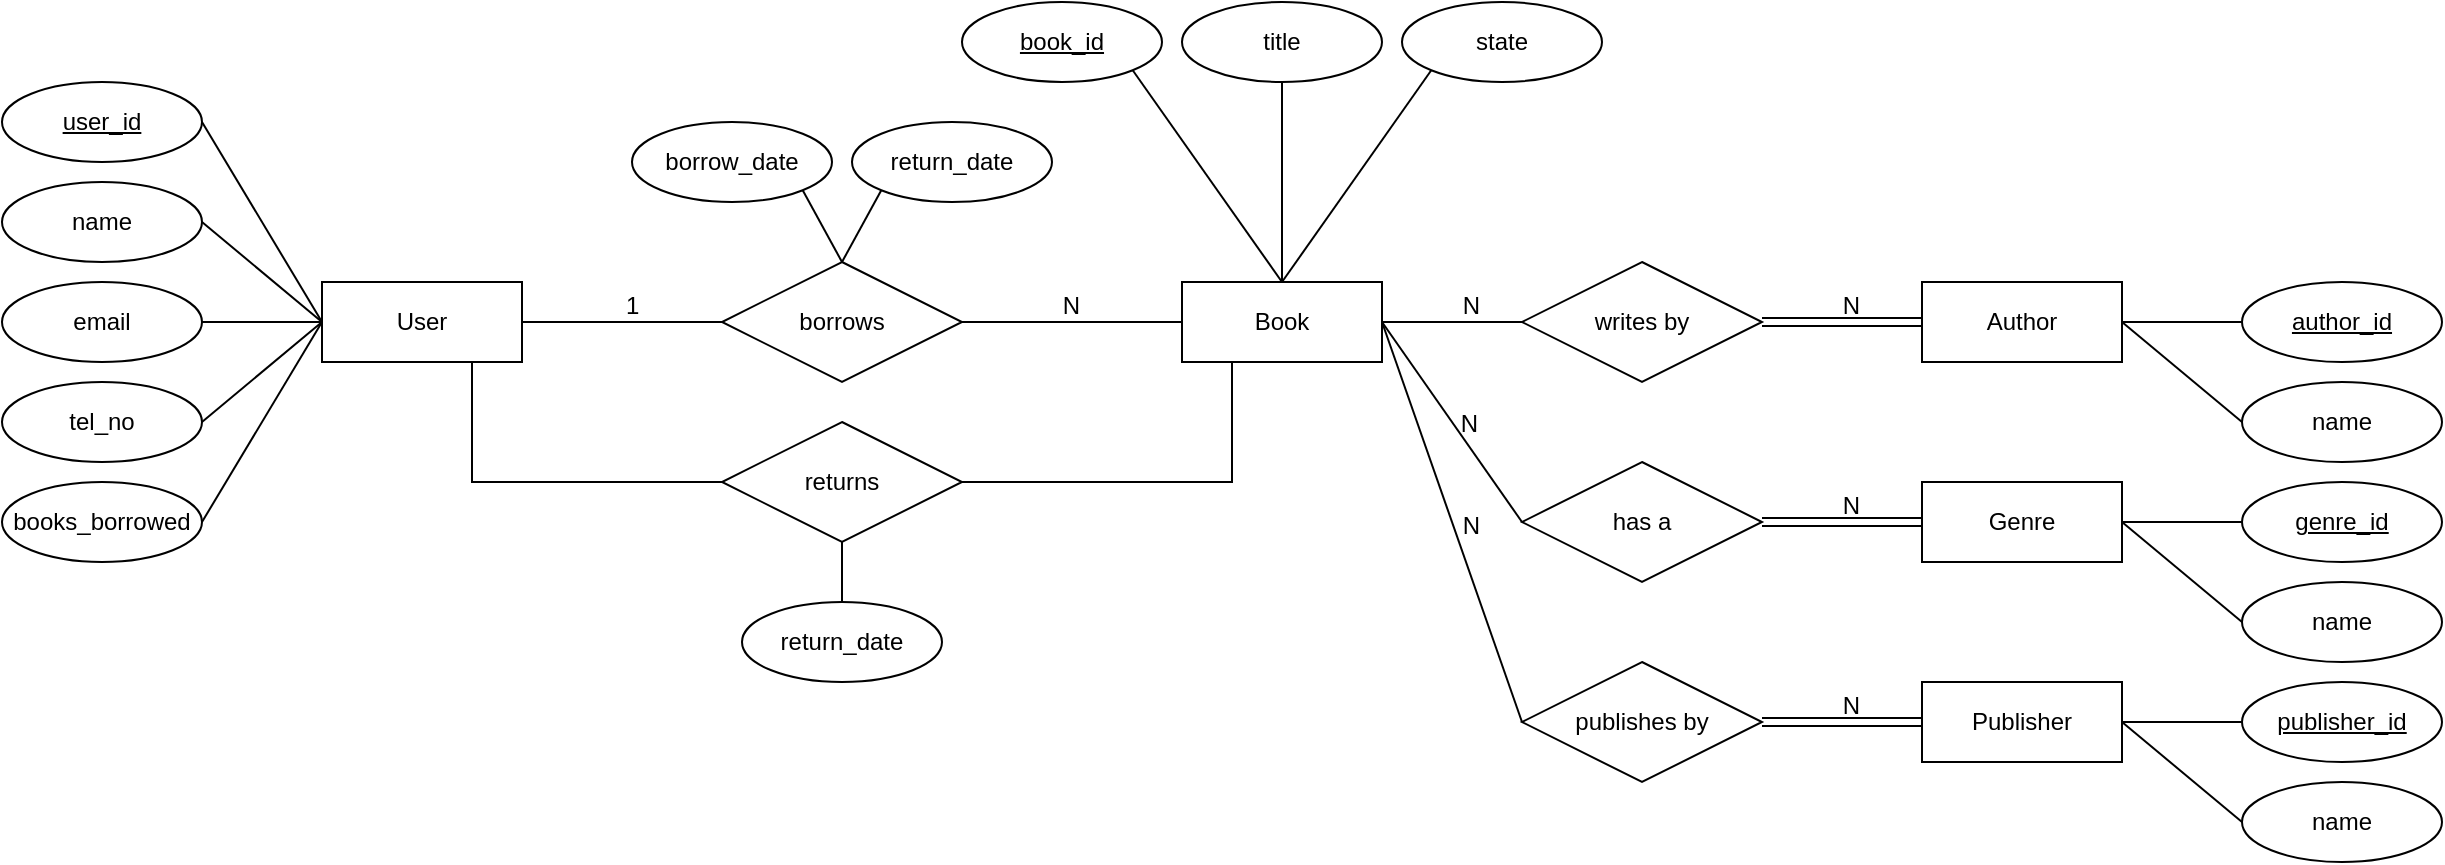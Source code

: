 <mxfile version="26.1.3">
  <diagram id="R2lEEEUBdFMjLlhIrx00" name="Page-1">
    <mxGraphModel dx="1641" dy="595" grid="1" gridSize="10" guides="1" tooltips="1" connect="1" arrows="1" fold="1" page="1" pageScale="1" pageWidth="850" pageHeight="1100" math="0" shadow="0" extFonts="Permanent Marker^https://fonts.googleapis.com/css?family=Permanent+Marker">
      <root>
        <mxCell id="0" />
        <mxCell id="1" parent="0" />
        <mxCell id="OVfHNqMsAXcfQ2sBy7_N-1" value="User" style="whiteSpace=wrap;html=1;align=center;" vertex="1" parent="1">
          <mxGeometry y="160" width="100" height="40" as="geometry" />
        </mxCell>
        <mxCell id="OVfHNqMsAXcfQ2sBy7_N-2" value="Book" style="whiteSpace=wrap;html=1;align=center;" vertex="1" parent="1">
          <mxGeometry x="430" y="160" width="100" height="40" as="geometry" />
        </mxCell>
        <mxCell id="OVfHNqMsAXcfQ2sBy7_N-3" value="Author" style="whiteSpace=wrap;html=1;align=center;" vertex="1" parent="1">
          <mxGeometry x="800" y="160" width="100" height="40" as="geometry" />
        </mxCell>
        <mxCell id="OVfHNqMsAXcfQ2sBy7_N-4" value="Genre" style="whiteSpace=wrap;html=1;align=center;" vertex="1" parent="1">
          <mxGeometry x="800" y="260" width="100" height="40" as="geometry" />
        </mxCell>
        <mxCell id="OVfHNqMsAXcfQ2sBy7_N-5" value="Publisher" style="whiteSpace=wrap;html=1;align=center;" vertex="1" parent="1">
          <mxGeometry x="800" y="360" width="100" height="40" as="geometry" />
        </mxCell>
        <mxCell id="OVfHNqMsAXcfQ2sBy7_N-6" value="book_id" style="ellipse;whiteSpace=wrap;html=1;align=center;fontStyle=4;" vertex="1" parent="1">
          <mxGeometry x="320" y="20" width="100" height="40" as="geometry" />
        </mxCell>
        <mxCell id="OVfHNqMsAXcfQ2sBy7_N-7" value="state" style="ellipse;whiteSpace=wrap;html=1;align=center;" vertex="1" parent="1">
          <mxGeometry x="540" y="20" width="100" height="40" as="geometry" />
        </mxCell>
        <mxCell id="OVfHNqMsAXcfQ2sBy7_N-8" value="title" style="ellipse;whiteSpace=wrap;html=1;align=center;" vertex="1" parent="1">
          <mxGeometry x="430" y="20" width="100" height="40" as="geometry" />
        </mxCell>
        <mxCell id="OVfHNqMsAXcfQ2sBy7_N-9" value="author_id" style="ellipse;whiteSpace=wrap;html=1;align=center;fontStyle=4;" vertex="1" parent="1">
          <mxGeometry x="960" y="160" width="100" height="40" as="geometry" />
        </mxCell>
        <mxCell id="OVfHNqMsAXcfQ2sBy7_N-10" value="genre_id" style="ellipse;whiteSpace=wrap;html=1;align=center;fontStyle=4;" vertex="1" parent="1">
          <mxGeometry x="960" y="260" width="100" height="40" as="geometry" />
        </mxCell>
        <mxCell id="OVfHNqMsAXcfQ2sBy7_N-11" value="publisher_id" style="ellipse;whiteSpace=wrap;html=1;align=center;fontStyle=4;" vertex="1" parent="1">
          <mxGeometry x="960" y="360" width="100" height="40" as="geometry" />
        </mxCell>
        <mxCell id="OVfHNqMsAXcfQ2sBy7_N-12" value="name" style="ellipse;whiteSpace=wrap;html=1;align=center;" vertex="1" parent="1">
          <mxGeometry x="960" y="210" width="100" height="40" as="geometry" />
        </mxCell>
        <mxCell id="OVfHNqMsAXcfQ2sBy7_N-13" value="name" style="ellipse;whiteSpace=wrap;html=1;align=center;" vertex="1" parent="1">
          <mxGeometry x="960" y="310" width="100" height="40" as="geometry" />
        </mxCell>
        <mxCell id="OVfHNqMsAXcfQ2sBy7_N-14" value="name" style="ellipse;whiteSpace=wrap;html=1;align=center;" vertex="1" parent="1">
          <mxGeometry x="960" y="410" width="100" height="40" as="geometry" />
        </mxCell>
        <mxCell id="OVfHNqMsAXcfQ2sBy7_N-15" value="writes by" style="shape=rhombus;perimeter=rhombusPerimeter;whiteSpace=wrap;html=1;align=center;" vertex="1" parent="1">
          <mxGeometry x="600" y="150" width="120" height="60" as="geometry" />
        </mxCell>
        <mxCell id="OVfHNqMsAXcfQ2sBy7_N-17" value="has a" style="shape=rhombus;perimeter=rhombusPerimeter;whiteSpace=wrap;html=1;align=center;" vertex="1" parent="1">
          <mxGeometry x="600" y="250" width="120" height="60" as="geometry" />
        </mxCell>
        <mxCell id="OVfHNqMsAXcfQ2sBy7_N-18" value="publishes by" style="shape=rhombus;perimeter=rhombusPerimeter;whiteSpace=wrap;html=1;align=center;" vertex="1" parent="1">
          <mxGeometry x="600" y="350" width="120" height="60" as="geometry" />
        </mxCell>
        <mxCell id="OVfHNqMsAXcfQ2sBy7_N-21" value="user_id" style="ellipse;whiteSpace=wrap;html=1;align=center;fontStyle=4;" vertex="1" parent="1">
          <mxGeometry x="-160" y="60" width="100" height="40" as="geometry" />
        </mxCell>
        <mxCell id="OVfHNqMsAXcfQ2sBy7_N-22" value="name" style="ellipse;whiteSpace=wrap;html=1;align=center;" vertex="1" parent="1">
          <mxGeometry x="-160" y="110" width="100" height="40" as="geometry" />
        </mxCell>
        <mxCell id="OVfHNqMsAXcfQ2sBy7_N-23" value="email" style="ellipse;whiteSpace=wrap;html=1;align=center;" vertex="1" parent="1">
          <mxGeometry x="-160" y="160" width="100" height="40" as="geometry" />
        </mxCell>
        <mxCell id="OVfHNqMsAXcfQ2sBy7_N-25" value="tel_no" style="ellipse;whiteSpace=wrap;html=1;align=center;" vertex="1" parent="1">
          <mxGeometry x="-160" y="210" width="100" height="40" as="geometry" />
        </mxCell>
        <mxCell id="OVfHNqMsAXcfQ2sBy7_N-26" value="books_borrowed" style="ellipse;whiteSpace=wrap;html=1;align=center;" vertex="1" parent="1">
          <mxGeometry x="-160" y="260" width="100" height="40" as="geometry" />
        </mxCell>
        <mxCell id="OVfHNqMsAXcfQ2sBy7_N-28" value="borrow_date" style="ellipse;whiteSpace=wrap;html=1;align=center;" vertex="1" parent="1">
          <mxGeometry x="155" y="80" width="100" height="40" as="geometry" />
        </mxCell>
        <mxCell id="OVfHNqMsAXcfQ2sBy7_N-29" value="return_date" style="ellipse;whiteSpace=wrap;html=1;align=center;" vertex="1" parent="1">
          <mxGeometry x="265" y="80" width="100" height="40" as="geometry" />
        </mxCell>
        <mxCell id="OVfHNqMsAXcfQ2sBy7_N-30" value="return_date" style="ellipse;whiteSpace=wrap;html=1;align=center;" vertex="1" parent="1">
          <mxGeometry x="210" y="320" width="100" height="40" as="geometry" />
        </mxCell>
        <mxCell id="OVfHNqMsAXcfQ2sBy7_N-31" value="" style="endArrow=none;html=1;rounded=0;exitX=1;exitY=0.5;exitDx=0;exitDy=0;entryX=0;entryY=0.5;entryDx=0;entryDy=0;" edge="1" parent="1" source="OVfHNqMsAXcfQ2sBy7_N-21" target="OVfHNqMsAXcfQ2sBy7_N-1">
          <mxGeometry relative="1" as="geometry">
            <mxPoint x="140" y="240" as="sourcePoint" />
            <mxPoint x="300" y="240" as="targetPoint" />
          </mxGeometry>
        </mxCell>
        <mxCell id="OVfHNqMsAXcfQ2sBy7_N-32" value="" style="endArrow=none;html=1;rounded=0;exitX=1;exitY=0.5;exitDx=0;exitDy=0;entryX=0;entryY=0.5;entryDx=0;entryDy=0;" edge="1" parent="1" source="OVfHNqMsAXcfQ2sBy7_N-22" target="OVfHNqMsAXcfQ2sBy7_N-1">
          <mxGeometry relative="1" as="geometry">
            <mxPoint x="140" y="240" as="sourcePoint" />
            <mxPoint x="300" y="240" as="targetPoint" />
          </mxGeometry>
        </mxCell>
        <mxCell id="OVfHNqMsAXcfQ2sBy7_N-33" value="" style="endArrow=none;html=1;rounded=0;exitX=1;exitY=0.5;exitDx=0;exitDy=0;entryX=0;entryY=0.5;entryDx=0;entryDy=0;" edge="1" parent="1" source="OVfHNqMsAXcfQ2sBy7_N-23" target="OVfHNqMsAXcfQ2sBy7_N-1">
          <mxGeometry relative="1" as="geometry">
            <mxPoint x="140" y="240" as="sourcePoint" />
            <mxPoint x="300" y="240" as="targetPoint" />
          </mxGeometry>
        </mxCell>
        <mxCell id="OVfHNqMsAXcfQ2sBy7_N-34" value="" style="endArrow=none;html=1;rounded=0;exitX=1;exitY=0.5;exitDx=0;exitDy=0;" edge="1" parent="1" source="OVfHNqMsAXcfQ2sBy7_N-25">
          <mxGeometry relative="1" as="geometry">
            <mxPoint x="140" y="240" as="sourcePoint" />
            <mxPoint y="180" as="targetPoint" />
          </mxGeometry>
        </mxCell>
        <mxCell id="OVfHNqMsAXcfQ2sBy7_N-35" value="" style="endArrow=none;html=1;rounded=0;exitX=1;exitY=0.5;exitDx=0;exitDy=0;entryX=0;entryY=0.5;entryDx=0;entryDy=0;" edge="1" parent="1" source="OVfHNqMsAXcfQ2sBy7_N-26" target="OVfHNqMsAXcfQ2sBy7_N-1">
          <mxGeometry relative="1" as="geometry">
            <mxPoint x="140" y="240" as="sourcePoint" />
            <mxPoint x="300" y="240" as="targetPoint" />
          </mxGeometry>
        </mxCell>
        <mxCell id="OVfHNqMsAXcfQ2sBy7_N-42" value="" style="endArrow=none;html=1;rounded=0;exitX=1;exitY=0.5;exitDx=0;exitDy=0;entryX=0;entryY=0.5;entryDx=0;entryDy=0;" edge="1" parent="1" source="OVfHNqMsAXcfQ2sBy7_N-1" target="OVfHNqMsAXcfQ2sBy7_N-2">
          <mxGeometry relative="1" as="geometry">
            <mxPoint x="170" y="160" as="sourcePoint" />
            <mxPoint x="330" y="229.5" as="targetPoint" />
            <Array as="points">
              <mxPoint x="270" y="180" />
            </Array>
          </mxGeometry>
        </mxCell>
        <mxCell id="OVfHNqMsAXcfQ2sBy7_N-43" value="1" style="resizable=0;html=1;whiteSpace=wrap;align=left;verticalAlign=bottom;" connectable="0" vertex="1" parent="OVfHNqMsAXcfQ2sBy7_N-42">
          <mxGeometry x="-1" relative="1" as="geometry">
            <mxPoint x="50" as="offset" />
          </mxGeometry>
        </mxCell>
        <mxCell id="OVfHNqMsAXcfQ2sBy7_N-44" value="N" style="resizable=0;html=1;whiteSpace=wrap;align=right;verticalAlign=bottom;" connectable="0" vertex="1" parent="OVfHNqMsAXcfQ2sBy7_N-42">
          <mxGeometry x="1" relative="1" as="geometry">
            <mxPoint x="-50" as="offset" />
          </mxGeometry>
        </mxCell>
        <mxCell id="OVfHNqMsAXcfQ2sBy7_N-19" value="borrows" style="shape=rhombus;perimeter=rhombusPerimeter;whiteSpace=wrap;html=1;align=center;" vertex="1" parent="1">
          <mxGeometry x="200" y="150" width="120" height="60" as="geometry" />
        </mxCell>
        <mxCell id="OVfHNqMsAXcfQ2sBy7_N-45" value="" style="endArrow=none;html=1;rounded=0;exitX=1;exitY=1;exitDx=0;exitDy=0;entryX=0.5;entryY=0;entryDx=0;entryDy=0;" edge="1" parent="1" source="OVfHNqMsAXcfQ2sBy7_N-28" target="OVfHNqMsAXcfQ2sBy7_N-19">
          <mxGeometry relative="1" as="geometry">
            <mxPoint x="240" y="180" as="sourcePoint" />
            <mxPoint x="400" y="180" as="targetPoint" />
          </mxGeometry>
        </mxCell>
        <mxCell id="OVfHNqMsAXcfQ2sBy7_N-46" value="" style="endArrow=none;html=1;rounded=0;entryX=0;entryY=1;entryDx=0;entryDy=0;exitX=0.5;exitY=0;exitDx=0;exitDy=0;" edge="1" parent="1" source="OVfHNqMsAXcfQ2sBy7_N-19" target="OVfHNqMsAXcfQ2sBy7_N-29">
          <mxGeometry relative="1" as="geometry">
            <mxPoint x="240" y="180" as="sourcePoint" />
            <mxPoint x="400" y="180" as="targetPoint" />
          </mxGeometry>
        </mxCell>
        <mxCell id="OVfHNqMsAXcfQ2sBy7_N-50" value="" style="endArrow=none;html=1;rounded=0;exitX=0.75;exitY=1;exitDx=0;exitDy=0;entryX=0.25;entryY=1;entryDx=0;entryDy=0;" edge="1" parent="1" source="OVfHNqMsAXcfQ2sBy7_N-1" target="OVfHNqMsAXcfQ2sBy7_N-2">
          <mxGeometry relative="1" as="geometry">
            <mxPoint x="240" y="180" as="sourcePoint" />
            <mxPoint x="400" y="180" as="targetPoint" />
            <Array as="points">
              <mxPoint x="75" y="260" />
              <mxPoint x="260" y="260" />
              <mxPoint x="455" y="260" />
            </Array>
          </mxGeometry>
        </mxCell>
        <mxCell id="OVfHNqMsAXcfQ2sBy7_N-20" value="returns" style="shape=rhombus;perimeter=rhombusPerimeter;whiteSpace=wrap;html=1;align=center;" vertex="1" parent="1">
          <mxGeometry x="200" y="230" width="120" height="60" as="geometry" />
        </mxCell>
        <mxCell id="OVfHNqMsAXcfQ2sBy7_N-52" value="" style="endArrow=none;html=1;rounded=0;entryX=0.5;entryY=1;entryDx=0;entryDy=0;exitX=0.5;exitY=0;exitDx=0;exitDy=0;" edge="1" parent="1" source="OVfHNqMsAXcfQ2sBy7_N-30" target="OVfHNqMsAXcfQ2sBy7_N-20">
          <mxGeometry relative="1" as="geometry">
            <mxPoint x="240" y="180" as="sourcePoint" />
            <mxPoint x="400" y="180" as="targetPoint" />
          </mxGeometry>
        </mxCell>
        <mxCell id="OVfHNqMsAXcfQ2sBy7_N-54" value="" style="endArrow=none;html=1;rounded=0;entryX=1;entryY=1;entryDx=0;entryDy=0;" edge="1" parent="1" target="OVfHNqMsAXcfQ2sBy7_N-6">
          <mxGeometry relative="1" as="geometry">
            <mxPoint x="480" y="160" as="sourcePoint" />
            <mxPoint x="470" y="300" as="targetPoint" />
          </mxGeometry>
        </mxCell>
        <mxCell id="OVfHNqMsAXcfQ2sBy7_N-55" value="" style="endArrow=none;html=1;rounded=0;entryX=0.5;entryY=1;entryDx=0;entryDy=0;exitX=0.5;exitY=0;exitDx=0;exitDy=0;" edge="1" parent="1" source="OVfHNqMsAXcfQ2sBy7_N-2" target="OVfHNqMsAXcfQ2sBy7_N-8">
          <mxGeometry relative="1" as="geometry">
            <mxPoint x="530" y="180" as="sourcePoint" />
            <mxPoint x="470" y="300" as="targetPoint" />
          </mxGeometry>
        </mxCell>
        <mxCell id="OVfHNqMsAXcfQ2sBy7_N-56" value="" style="endArrow=none;html=1;rounded=0;entryX=0.5;entryY=0;entryDx=0;entryDy=0;exitX=0;exitY=1;exitDx=0;exitDy=0;" edge="1" parent="1" source="OVfHNqMsAXcfQ2sBy7_N-7" target="OVfHNqMsAXcfQ2sBy7_N-2">
          <mxGeometry relative="1" as="geometry">
            <mxPoint x="310" y="300" as="sourcePoint" />
            <mxPoint x="470" y="300" as="targetPoint" />
          </mxGeometry>
        </mxCell>
        <mxCell id="OVfHNqMsAXcfQ2sBy7_N-62" value="" style="shape=link;html=1;rounded=0;exitX=1;exitY=0.5;exitDx=0;exitDy=0;entryX=0;entryY=0.5;entryDx=0;entryDy=0;" edge="1" parent="1" source="OVfHNqMsAXcfQ2sBy7_N-15" target="OVfHNqMsAXcfQ2sBy7_N-3">
          <mxGeometry relative="1" as="geometry">
            <mxPoint x="670" y="280" as="sourcePoint" />
            <mxPoint x="830" y="280" as="targetPoint" />
          </mxGeometry>
        </mxCell>
        <mxCell id="OVfHNqMsAXcfQ2sBy7_N-63" value="N" style="resizable=0;html=1;whiteSpace=wrap;align=right;verticalAlign=bottom;" connectable="0" vertex="1" parent="OVfHNqMsAXcfQ2sBy7_N-62">
          <mxGeometry x="1" relative="1" as="geometry">
            <mxPoint x="-30" as="offset" />
          </mxGeometry>
        </mxCell>
        <mxCell id="OVfHNqMsAXcfQ2sBy7_N-64" value="" style="shape=link;html=1;rounded=0;exitX=1;exitY=0.5;exitDx=0;exitDy=0;entryX=0;entryY=0.5;entryDx=0;entryDy=0;" edge="1" parent="1" source="OVfHNqMsAXcfQ2sBy7_N-17" target="OVfHNqMsAXcfQ2sBy7_N-4">
          <mxGeometry relative="1" as="geometry">
            <mxPoint x="600" y="370" as="sourcePoint" />
            <mxPoint x="760" y="370" as="targetPoint" />
          </mxGeometry>
        </mxCell>
        <mxCell id="OVfHNqMsAXcfQ2sBy7_N-65" value="N" style="resizable=0;html=1;whiteSpace=wrap;align=right;verticalAlign=bottom;" connectable="0" vertex="1" parent="OVfHNqMsAXcfQ2sBy7_N-64">
          <mxGeometry x="1" relative="1" as="geometry">
            <mxPoint x="-30" as="offset" />
          </mxGeometry>
        </mxCell>
        <mxCell id="OVfHNqMsAXcfQ2sBy7_N-66" value="" style="shape=link;html=1;rounded=0;exitX=1;exitY=0.5;exitDx=0;exitDy=0;entryX=0;entryY=0.5;entryDx=0;entryDy=0;" edge="1" parent="1" source="OVfHNqMsAXcfQ2sBy7_N-18" target="OVfHNqMsAXcfQ2sBy7_N-5">
          <mxGeometry relative="1" as="geometry">
            <mxPoint x="600" y="370" as="sourcePoint" />
            <mxPoint x="760" y="370" as="targetPoint" />
          </mxGeometry>
        </mxCell>
        <mxCell id="OVfHNqMsAXcfQ2sBy7_N-67" value="N" style="resizable=0;html=1;whiteSpace=wrap;align=right;verticalAlign=bottom;" connectable="0" vertex="1" parent="OVfHNqMsAXcfQ2sBy7_N-66">
          <mxGeometry x="1" relative="1" as="geometry">
            <mxPoint x="-30" as="offset" />
          </mxGeometry>
        </mxCell>
        <mxCell id="OVfHNqMsAXcfQ2sBy7_N-71" value="" style="endArrow=none;html=1;rounded=0;entryX=0;entryY=0.5;entryDx=0;entryDy=0;exitX=1;exitY=0.5;exitDx=0;exitDy=0;" edge="1" parent="1" source="OVfHNqMsAXcfQ2sBy7_N-3" target="OVfHNqMsAXcfQ2sBy7_N-9">
          <mxGeometry relative="1" as="geometry">
            <mxPoint x="780" y="370" as="sourcePoint" />
            <mxPoint x="940" y="370" as="targetPoint" />
          </mxGeometry>
        </mxCell>
        <mxCell id="OVfHNqMsAXcfQ2sBy7_N-72" value="" style="endArrow=none;html=1;rounded=0;exitX=1;exitY=0.5;exitDx=0;exitDy=0;entryX=0;entryY=0.5;entryDx=0;entryDy=0;" edge="1" parent="1" source="OVfHNqMsAXcfQ2sBy7_N-3" target="OVfHNqMsAXcfQ2sBy7_N-12">
          <mxGeometry relative="1" as="geometry">
            <mxPoint x="780" y="370" as="sourcePoint" />
            <mxPoint x="940" y="370" as="targetPoint" />
          </mxGeometry>
        </mxCell>
        <mxCell id="OVfHNqMsAXcfQ2sBy7_N-73" value="" style="endArrow=none;html=1;rounded=0;exitX=1;exitY=0.5;exitDx=0;exitDy=0;entryX=0;entryY=0.5;entryDx=0;entryDy=0;" edge="1" parent="1" source="OVfHNqMsAXcfQ2sBy7_N-4" target="OVfHNqMsAXcfQ2sBy7_N-10">
          <mxGeometry relative="1" as="geometry">
            <mxPoint x="780" y="370" as="sourcePoint" />
            <mxPoint x="940" y="370" as="targetPoint" />
          </mxGeometry>
        </mxCell>
        <mxCell id="OVfHNqMsAXcfQ2sBy7_N-74" value="" style="endArrow=none;html=1;rounded=0;exitX=1;exitY=0.5;exitDx=0;exitDy=0;entryX=0;entryY=0.5;entryDx=0;entryDy=0;" edge="1" parent="1" source="OVfHNqMsAXcfQ2sBy7_N-4" target="OVfHNqMsAXcfQ2sBy7_N-13">
          <mxGeometry relative="1" as="geometry">
            <mxPoint x="780" y="370" as="sourcePoint" />
            <mxPoint x="940" y="370" as="targetPoint" />
          </mxGeometry>
        </mxCell>
        <mxCell id="OVfHNqMsAXcfQ2sBy7_N-75" value="" style="endArrow=none;html=1;rounded=0;entryX=0;entryY=0.5;entryDx=0;entryDy=0;exitX=1;exitY=0.5;exitDx=0;exitDy=0;" edge="1" parent="1" source="OVfHNqMsAXcfQ2sBy7_N-5" target="OVfHNqMsAXcfQ2sBy7_N-11">
          <mxGeometry relative="1" as="geometry">
            <mxPoint x="780" y="370" as="sourcePoint" />
            <mxPoint x="940" y="370" as="targetPoint" />
          </mxGeometry>
        </mxCell>
        <mxCell id="OVfHNqMsAXcfQ2sBy7_N-76" value="" style="endArrow=none;html=1;rounded=0;entryX=0;entryY=0.5;entryDx=0;entryDy=0;exitX=1;exitY=0.5;exitDx=0;exitDy=0;" edge="1" parent="1" source="OVfHNqMsAXcfQ2sBy7_N-5" target="OVfHNqMsAXcfQ2sBy7_N-14">
          <mxGeometry relative="1" as="geometry">
            <mxPoint x="780" y="370" as="sourcePoint" />
            <mxPoint x="940" y="370" as="targetPoint" />
          </mxGeometry>
        </mxCell>
        <mxCell id="OVfHNqMsAXcfQ2sBy7_N-77" value="" style="endArrow=none;html=1;rounded=0;exitX=1;exitY=0.5;exitDx=0;exitDy=0;entryX=0;entryY=0.5;entryDx=0;entryDy=0;" edge="1" parent="1" source="OVfHNqMsAXcfQ2sBy7_N-2" target="OVfHNqMsAXcfQ2sBy7_N-15">
          <mxGeometry relative="1" as="geometry">
            <mxPoint x="760" y="270" as="sourcePoint" />
            <mxPoint x="920" y="270" as="targetPoint" />
          </mxGeometry>
        </mxCell>
        <mxCell id="OVfHNqMsAXcfQ2sBy7_N-78" value="N" style="resizable=0;html=1;whiteSpace=wrap;align=right;verticalAlign=bottom;" connectable="0" vertex="1" parent="OVfHNqMsAXcfQ2sBy7_N-77">
          <mxGeometry x="1" relative="1" as="geometry">
            <mxPoint x="-20" as="offset" />
          </mxGeometry>
        </mxCell>
        <mxCell id="OVfHNqMsAXcfQ2sBy7_N-79" value="" style="endArrow=none;html=1;rounded=0;exitX=1;exitY=0.5;exitDx=0;exitDy=0;entryX=0;entryY=0.5;entryDx=0;entryDy=0;" edge="1" parent="1" source="OVfHNqMsAXcfQ2sBy7_N-2" target="OVfHNqMsAXcfQ2sBy7_N-17">
          <mxGeometry relative="1" as="geometry">
            <mxPoint x="760" y="270" as="sourcePoint" />
            <mxPoint x="920" y="270" as="targetPoint" />
          </mxGeometry>
        </mxCell>
        <mxCell id="OVfHNqMsAXcfQ2sBy7_N-80" value="N" style="resizable=0;html=1;whiteSpace=wrap;align=right;verticalAlign=bottom;" connectable="0" vertex="1" parent="OVfHNqMsAXcfQ2sBy7_N-79">
          <mxGeometry x="1" relative="1" as="geometry">
            <mxPoint x="-20" y="-40" as="offset" />
          </mxGeometry>
        </mxCell>
        <mxCell id="OVfHNqMsAXcfQ2sBy7_N-81" value="" style="endArrow=none;html=1;rounded=0;exitX=1;exitY=0.5;exitDx=0;exitDy=0;entryX=0;entryY=0.5;entryDx=0;entryDy=0;" edge="1" parent="1" source="OVfHNqMsAXcfQ2sBy7_N-2" target="OVfHNqMsAXcfQ2sBy7_N-18">
          <mxGeometry relative="1" as="geometry">
            <mxPoint x="760" y="270" as="sourcePoint" />
            <mxPoint x="920" y="270" as="targetPoint" />
          </mxGeometry>
        </mxCell>
        <mxCell id="OVfHNqMsAXcfQ2sBy7_N-82" value="N" style="resizable=0;html=1;whiteSpace=wrap;align=right;verticalAlign=bottom;" connectable="0" vertex="1" parent="OVfHNqMsAXcfQ2sBy7_N-81">
          <mxGeometry x="1" relative="1" as="geometry">
            <mxPoint x="-20" y="-90" as="offset" />
          </mxGeometry>
        </mxCell>
      </root>
    </mxGraphModel>
  </diagram>
</mxfile>
